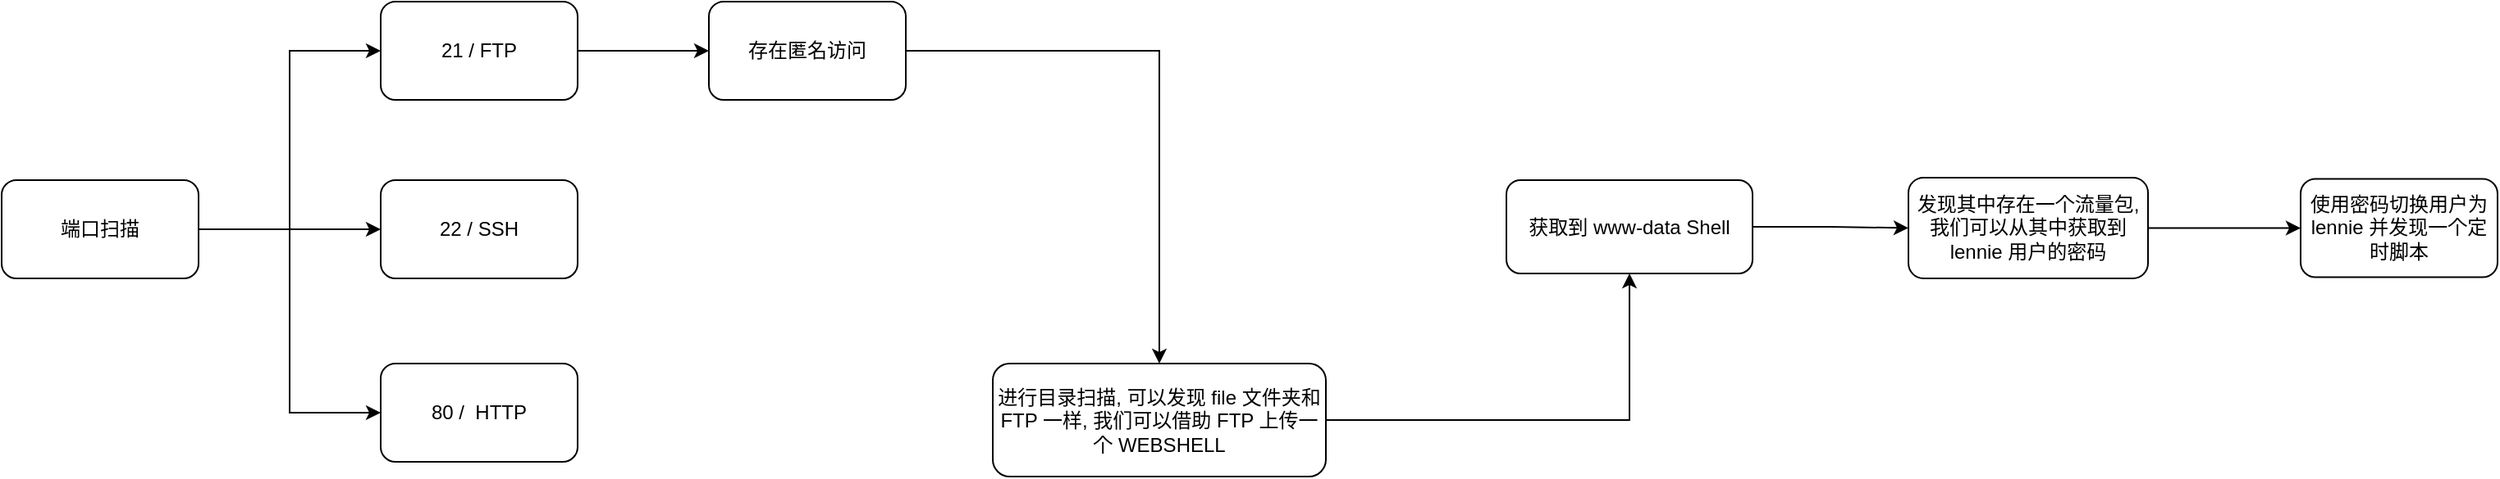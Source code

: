 <mxfile version="22.0.4" type="github">
  <diagram name="第 1 页" id="u2dQHgq7q1OaABidEMbe">
    <mxGraphModel dx="1750" dy="968" grid="0" gridSize="10" guides="1" tooltips="1" connect="1" arrows="1" fold="1" page="0" pageScale="1" pageWidth="827" pageHeight="1169" math="0" shadow="0">
      <root>
        <mxCell id="0" />
        <mxCell id="1" parent="0" />
        <mxCell id="dMzNjBpbKxcneGGKjXph-3" value="" style="edgeStyle=orthogonalEdgeStyle;rounded=0;orthogonalLoop=1;jettySize=auto;html=1;entryX=0;entryY=0.5;entryDx=0;entryDy=0;" edge="1" parent="1" source="dMzNjBpbKxcneGGKjXph-1" target="dMzNjBpbKxcneGGKjXph-2">
          <mxGeometry relative="1" as="geometry" />
        </mxCell>
        <mxCell id="dMzNjBpbKxcneGGKjXph-6" style="edgeStyle=orthogonalEdgeStyle;rounded=0;orthogonalLoop=1;jettySize=auto;html=1;entryX=0;entryY=0.5;entryDx=0;entryDy=0;" edge="1" parent="1" source="dMzNjBpbKxcneGGKjXph-1" target="dMzNjBpbKxcneGGKjXph-4">
          <mxGeometry relative="1" as="geometry" />
        </mxCell>
        <mxCell id="dMzNjBpbKxcneGGKjXph-7" style="edgeStyle=orthogonalEdgeStyle;rounded=0;orthogonalLoop=1;jettySize=auto;html=1;entryX=0;entryY=0.5;entryDx=0;entryDy=0;" edge="1" parent="1" source="dMzNjBpbKxcneGGKjXph-1" target="dMzNjBpbKxcneGGKjXph-5">
          <mxGeometry relative="1" as="geometry" />
        </mxCell>
        <mxCell id="dMzNjBpbKxcneGGKjXph-1" value="端口扫描" style="rounded=1;whiteSpace=wrap;html=1;" vertex="1" parent="1">
          <mxGeometry x="9" y="167" width="120" height="60" as="geometry" />
        </mxCell>
        <mxCell id="dMzNjBpbKxcneGGKjXph-9" value="" style="edgeStyle=orthogonalEdgeStyle;rounded=0;orthogonalLoop=1;jettySize=auto;html=1;" edge="1" parent="1" source="dMzNjBpbKxcneGGKjXph-2" target="dMzNjBpbKxcneGGKjXph-8">
          <mxGeometry relative="1" as="geometry" />
        </mxCell>
        <mxCell id="dMzNjBpbKxcneGGKjXph-2" value="21 / FTP" style="whiteSpace=wrap;html=1;rounded=1;" vertex="1" parent="1">
          <mxGeometry x="240" y="58" width="120" height="60" as="geometry" />
        </mxCell>
        <mxCell id="dMzNjBpbKxcneGGKjXph-4" value="22 / SSH" style="whiteSpace=wrap;html=1;rounded=1;" vertex="1" parent="1">
          <mxGeometry x="240" y="167" width="120" height="60" as="geometry" />
        </mxCell>
        <mxCell id="dMzNjBpbKxcneGGKjXph-5" value="80 /&amp;nbsp; HTTP" style="whiteSpace=wrap;html=1;rounded=1;" vertex="1" parent="1">
          <mxGeometry x="240" y="279" width="120" height="60" as="geometry" />
        </mxCell>
        <mxCell id="dMzNjBpbKxcneGGKjXph-12" style="edgeStyle=orthogonalEdgeStyle;rounded=0;orthogonalLoop=1;jettySize=auto;html=1;entryX=0.5;entryY=0;entryDx=0;entryDy=0;" edge="1" parent="1" source="dMzNjBpbKxcneGGKjXph-8" target="dMzNjBpbKxcneGGKjXph-10">
          <mxGeometry relative="1" as="geometry" />
        </mxCell>
        <mxCell id="dMzNjBpbKxcneGGKjXph-8" value="存在匿名访问" style="whiteSpace=wrap;html=1;rounded=1;" vertex="1" parent="1">
          <mxGeometry x="440" y="58" width="120" height="60" as="geometry" />
        </mxCell>
        <mxCell id="dMzNjBpbKxcneGGKjXph-14" value="" style="edgeStyle=orthogonalEdgeStyle;rounded=0;orthogonalLoop=1;jettySize=auto;html=1;" edge="1" parent="1" source="dMzNjBpbKxcneGGKjXph-10" target="dMzNjBpbKxcneGGKjXph-13">
          <mxGeometry relative="1" as="geometry" />
        </mxCell>
        <mxCell id="dMzNjBpbKxcneGGKjXph-10" value="进行目录扫描, 可以发现 file 文件夹和 FTP 一样, 我们可以借助 FTP 上传一个 WEBSHELL" style="whiteSpace=wrap;html=1;rounded=1;" vertex="1" parent="1">
          <mxGeometry x="613" y="279" width="203" height="69" as="geometry" />
        </mxCell>
        <mxCell id="dMzNjBpbKxcneGGKjXph-16" value="" style="edgeStyle=orthogonalEdgeStyle;rounded=0;orthogonalLoop=1;jettySize=auto;html=1;" edge="1" parent="1" source="dMzNjBpbKxcneGGKjXph-13" target="dMzNjBpbKxcneGGKjXph-15">
          <mxGeometry relative="1" as="geometry" />
        </mxCell>
        <mxCell id="dMzNjBpbKxcneGGKjXph-13" value="获取到 www-data Shell" style="whiteSpace=wrap;html=1;rounded=1;" vertex="1" parent="1">
          <mxGeometry x="926" y="167" width="150" height="57" as="geometry" />
        </mxCell>
        <mxCell id="dMzNjBpbKxcneGGKjXph-18" value="" style="edgeStyle=orthogonalEdgeStyle;rounded=0;orthogonalLoop=1;jettySize=auto;html=1;" edge="1" parent="1" source="dMzNjBpbKxcneGGKjXph-15" target="dMzNjBpbKxcneGGKjXph-17">
          <mxGeometry relative="1" as="geometry" />
        </mxCell>
        <mxCell id="dMzNjBpbKxcneGGKjXph-15" value="发现其中存在一个流量包, 我们可以从其中获取到 lennie 用户的密码" style="whiteSpace=wrap;html=1;rounded=1;" vertex="1" parent="1">
          <mxGeometry x="1171" y="165.5" width="146" height="61.5" as="geometry" />
        </mxCell>
        <mxCell id="dMzNjBpbKxcneGGKjXph-17" value="使用密码切换用户为 lennie 并发现一个定时脚本" style="whiteSpace=wrap;html=1;rounded=1;" vertex="1" parent="1">
          <mxGeometry x="1410" y="166.25" width="120" height="60" as="geometry" />
        </mxCell>
      </root>
    </mxGraphModel>
  </diagram>
</mxfile>

